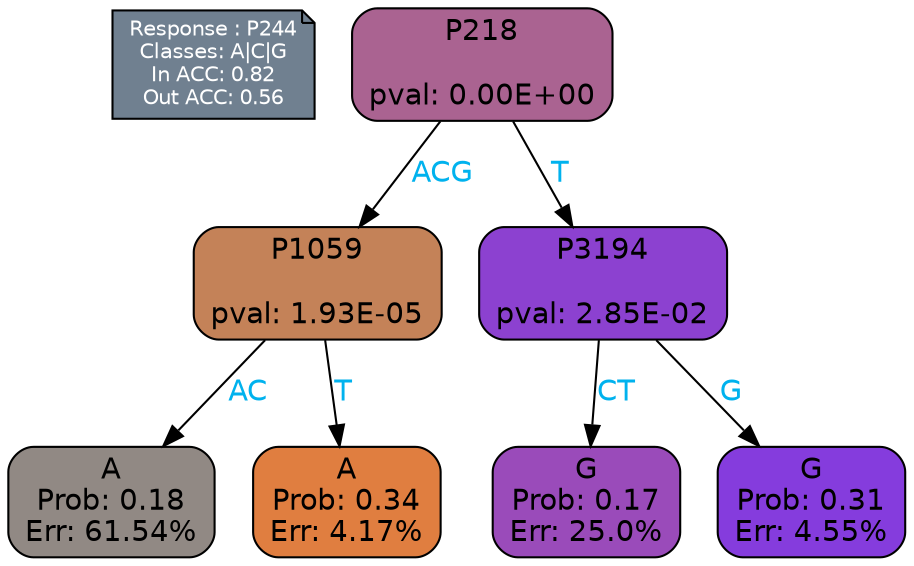 digraph Tree {
node [shape=box, style="filled, rounded", color="black", fontname=helvetica] ;
graph [ranksep=equally, splines=polylines, bgcolor=transparent, dpi=600] ;
edge [fontname=helvetica] ;
LEGEND [label="Response : P244
Classes: A|C|G
In ACC: 0.82
Out ACC: 0.56
",shape=note,align=left,style=filled,fillcolor="slategray",fontcolor="white",fontsize=10];1 [label="P218

pval: 0.00E+00", fillcolor="#aa6391"] ;
2 [label="P1059

pval: 1.93E-05", fillcolor="#c48258"] ;
3 [label="A
Prob: 0.18
Err: 61.54%", fillcolor="#918984"] ;
4 [label="A
Prob: 0.34
Err: 4.17%", fillcolor="#e07e40"] ;
5 [label="P3194

pval: 2.85E-02", fillcolor="#8c41d0"] ;
6 [label="G
Prob: 0.17
Err: 25.0%", fillcolor="#9a4bba"] ;
7 [label="G
Prob: 0.31
Err: 4.55%", fillcolor="#853cdd"] ;
1 -> 2 [label="ACG",fontcolor=deepskyblue2] ;
1 -> 5 [label="T",fontcolor=deepskyblue2] ;
2 -> 3 [label="AC",fontcolor=deepskyblue2] ;
2 -> 4 [label="T",fontcolor=deepskyblue2] ;
5 -> 6 [label="CT",fontcolor=deepskyblue2] ;
5 -> 7 [label="G",fontcolor=deepskyblue2] ;
{rank = same; 3;4;6;7;}{rank = same; LEGEND;1;}}